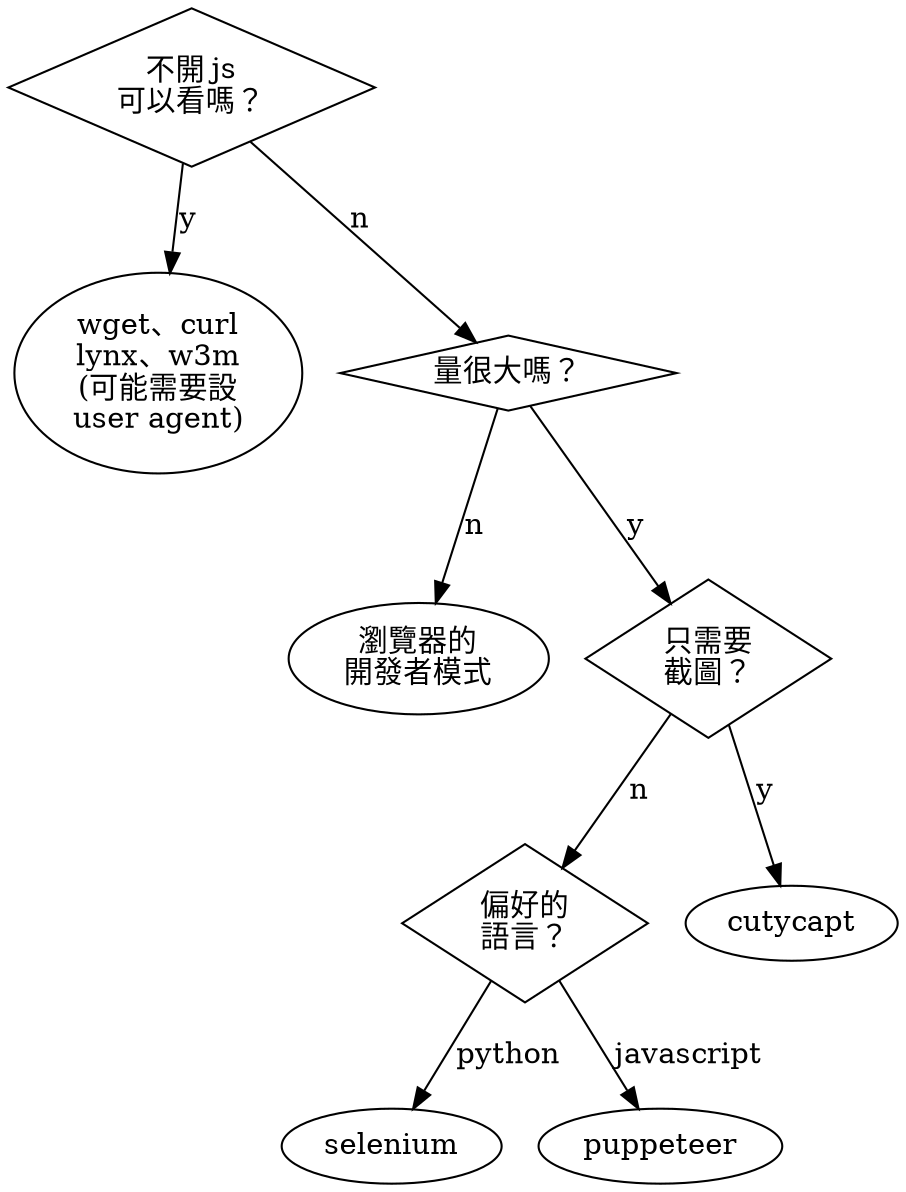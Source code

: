 digraph "網路爬蟲： 何時使用哪個工具？" {

    rankdir = TB;
    overlap = scale;
    shape=rectangle;

    javascript [ label="不開 js\n可以看嗎？" ; shape=diamond ];
    text_browser [ label="wget、curl\nlynx、w3m\n(可能需要設\nuser agent)" ];
    volume [ label="量很大嗎？" ; shape=diamond ];
    dev_mode [ label="瀏覽器的\n開發者模式" ];
    graphic_only [ label="只需要\n截圖？" ; shape=diamond];
    language [ label="偏好的\n語言？" ; shape=diamond];

    javascript -> text_browser [ label="y" ];
    javascript -> volume [ label="n" ];
    volume -> dev_mode [ label="n" ];
    volume -> graphic_only [ label="y" ];
    graphic_only -> cutycapt [ label="y" ];
    graphic_only -> language [ label="n" ];
    language -> selenium [ label="python" ];
    language -> puppeteer [ label="javascript" ];
}

